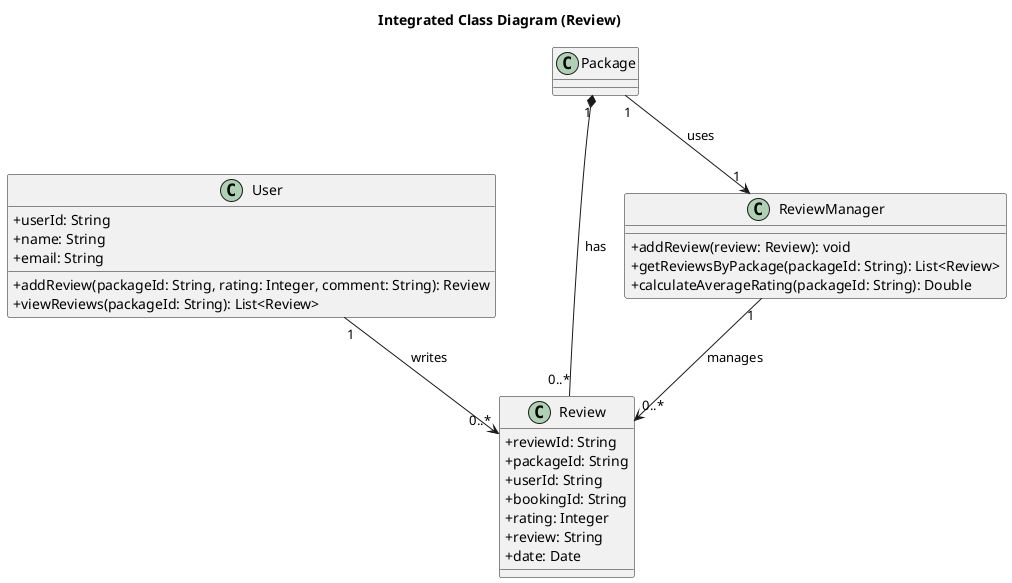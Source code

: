 @startuml
 title Integrated Class Diagram (Review)

 skinparam packageStyle rectangle
 skinparam classAttributeIconSize 0
 skinparam interfaceStyle circle
 skinparam legendBorderColor black
 skinparam legendBackgroundColor #DDDDDD



class Review {
  +reviewId: String
  +packageId: String
  +userId: String
  +bookingId: String
  +rating: Integer
  +review: String
  +date: Date
}

class User {
  +userId: String
  +name: String
  +email: String
  +addReview(packageId: String, rating: Integer, comment: String): Review
  +viewReviews(packageId: String): List<Review>
}

class ReviewManager {
  +addReview(review: Review): void
  +getReviewsByPackage(packageId: String): List<Review>
  +calculateAverageRating(packageId: String): Double
}

Package "1" *-- "0..*" Review : has
User "1" --> "0..*" Review : writes
Package "1" --> "1" ReviewManager : uses
ReviewManager "1" --> "0..*" Review : manages

@enduml
